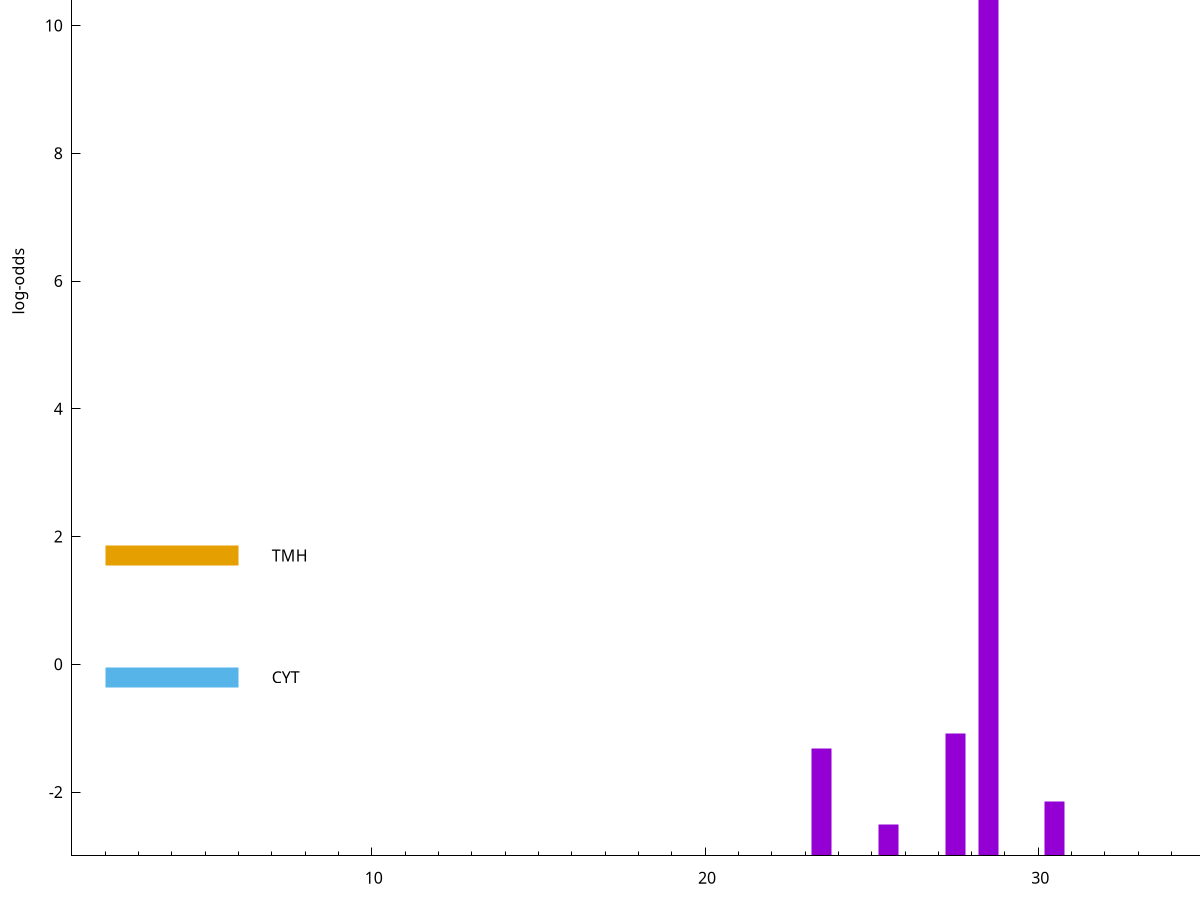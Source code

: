 set title "LipoP predictions for SRR3467249.gff"
set size 2., 1.4
set xrange [1:70] 
set mxtics 10
set yrange [-3:15]
set y2range [0:18]
set ylabel "log-odds"
set term postscript eps color solid "Helvetica" 30
set output "SRR3467249.gff107.eps"
set arrow from 2,11.7898 to 6,11.7898 nohead lt 1 lw 20
set label "SpI" at 7,11.7898
set arrow from 2,1.70383 to 6,1.70383 nohead lt 4 lw 20
set label "TMH" at 7,1.70383
set arrow from 2,-0.200913 to 6,-0.200913 nohead lt 3 lw 20
set label "CYT" at 7,-0.200913
set arrow from 2,11.7898 to 6,11.7898 nohead lt 1 lw 20
set label "SpI" at 7,11.7898
# NOTE: The scores below are the log-odds scores with the threshold
# NOTE: subtracted (a hack to make gnuplot make the histogram all
# NOTE: look nice).
plot "-" axes x1y2 title "" with impulses lt 1 lw 20
28.500000 14.789200
27.500000 1.916970
23.500000 1.687020
30.500000 0.856940
25.500000 0.498940
e
exit
